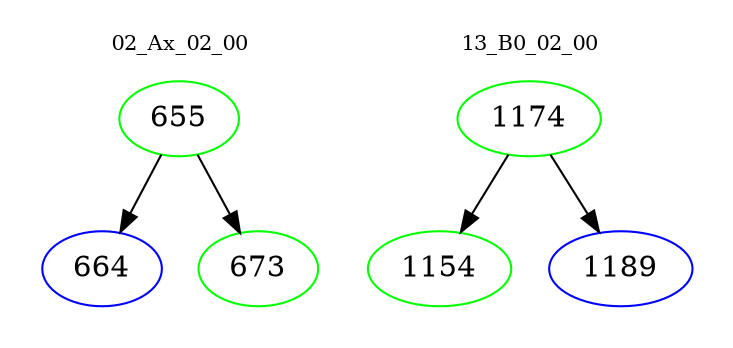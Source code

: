 digraph{
subgraph cluster_0 {
color = white
label = "02_Ax_02_00";
fontsize=10;
T0_655 [label="655", color="green"]
T0_655 -> T0_664 [color="black"]
T0_664 [label="664", color="blue"]
T0_655 -> T0_673 [color="black"]
T0_673 [label="673", color="green"]
}
subgraph cluster_1 {
color = white
label = "13_B0_02_00";
fontsize=10;
T1_1174 [label="1174", color="green"]
T1_1174 -> T1_1154 [color="black"]
T1_1154 [label="1154", color="green"]
T1_1174 -> T1_1189 [color="black"]
T1_1189 [label="1189", color="blue"]
}
}
